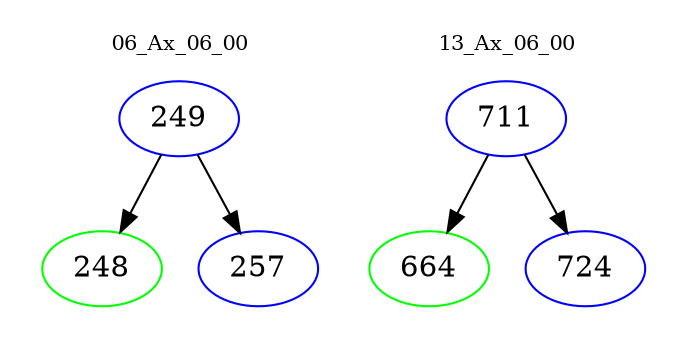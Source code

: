 digraph{
subgraph cluster_0 {
color = white
label = "06_Ax_06_00";
fontsize=10;
T0_249 [label="249", color="blue"]
T0_249 -> T0_248 [color="black"]
T0_248 [label="248", color="green"]
T0_249 -> T0_257 [color="black"]
T0_257 [label="257", color="blue"]
}
subgraph cluster_1 {
color = white
label = "13_Ax_06_00";
fontsize=10;
T1_711 [label="711", color="blue"]
T1_711 -> T1_664 [color="black"]
T1_664 [label="664", color="green"]
T1_711 -> T1_724 [color="black"]
T1_724 [label="724", color="blue"]
}
}
